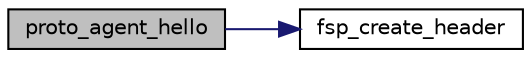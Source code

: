 digraph "proto_agent_hello"
{
 // LATEX_PDF_SIZE
  edge [fontname="Helvetica",fontsize="10",labelfontname="Helvetica",labelfontsize="10"];
  node [fontname="Helvetica",fontsize="10",shape=record];
  rankdir="LR";
  Node1 [label="proto_agent_hello",height=0.2,width=0.4,color="black", fillcolor="grey75", style="filled", fontcolor="black",tooltip=" "];
  Node1 -> Node2 [color="midnightblue",fontsize="10",style="solid",fontname="Helvetica"];
  Node2 [label="fsp_create_header",height=0.2,width=0.4,color="black", fillcolor="white", style="filled",URL="$proto__agent__common_8c.html#a46b52c3100b258463b11752f6d409dc7",tooltip=" "];
}
